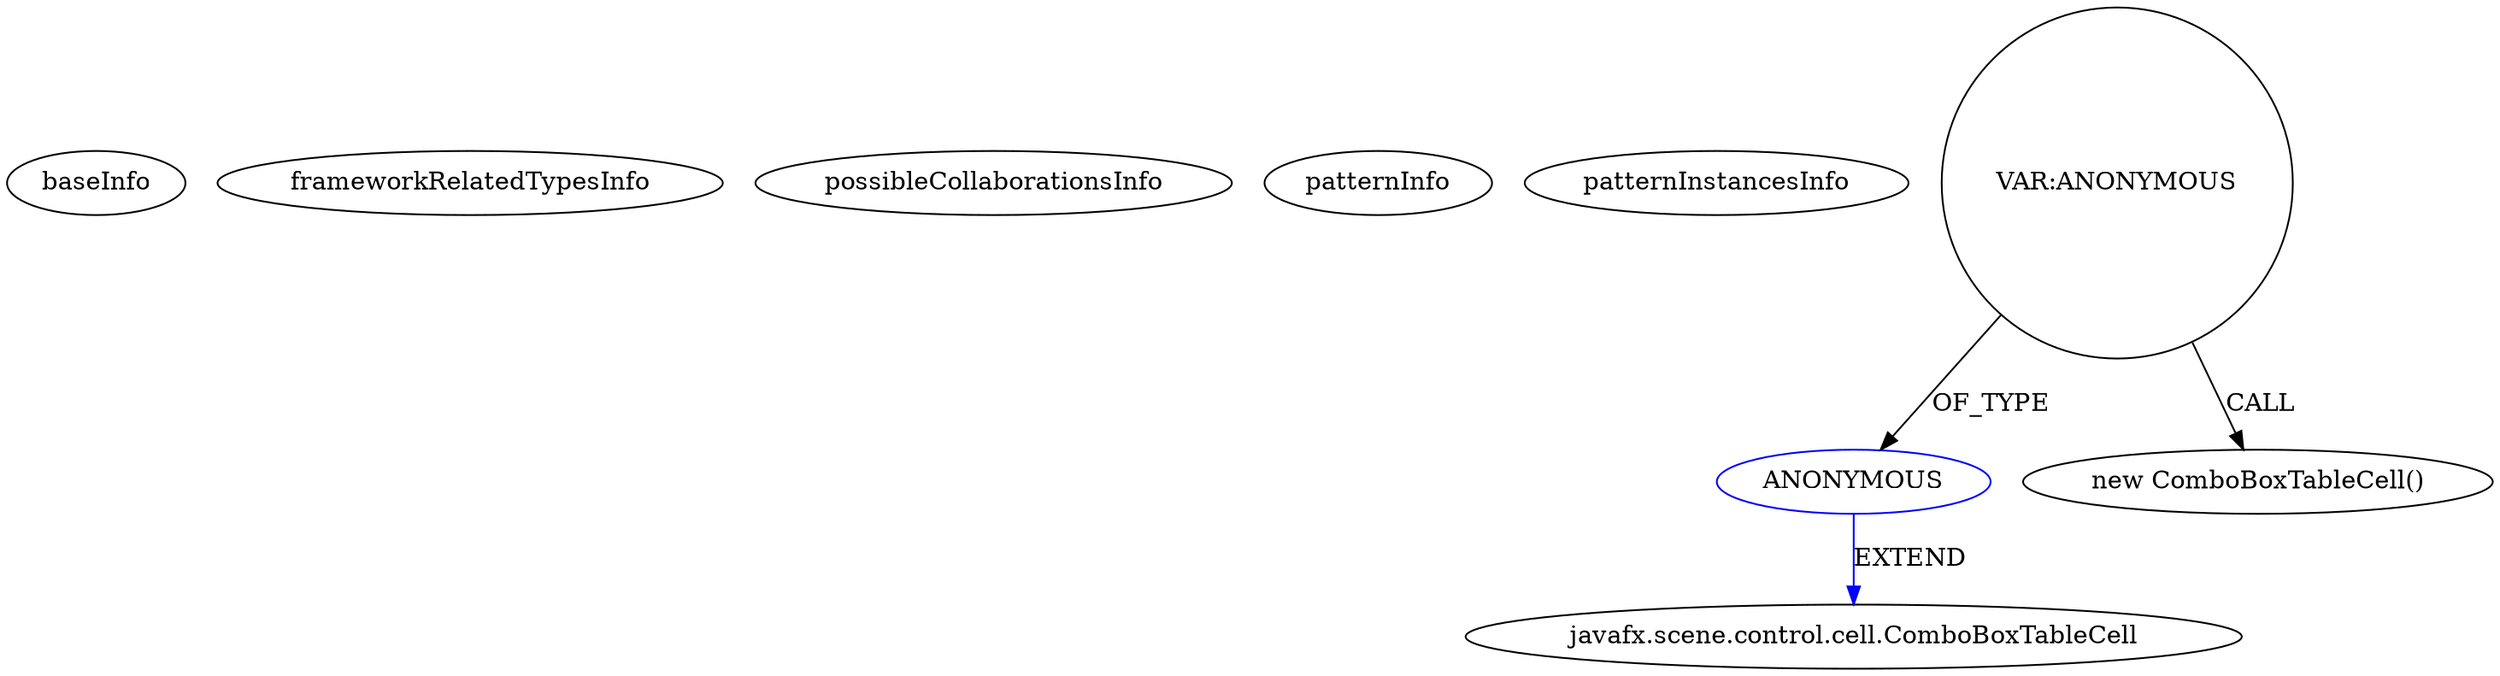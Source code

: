digraph {
baseInfo[graphId=4154,category="pattern",isAnonymous=false,possibleRelation=false]
frameworkRelatedTypesInfo[]
possibleCollaborationsInfo[]
patternInfo[frequency=2.0,patternRootClient=null]
patternInstancesInfo[0="amonker-Trans~/amonker-Trans/Trans-master/src/cn/jingyun/trans/Project.java~Project~1849",1="amonker-Trans~/amonker-Trans/Trans-master/src/cn/jingyun/trans/Project.java~void initialize()~1850"]
11[label="javafx.scene.control.cell.ComboBoxTableCell",vertexType="FRAMEWORK_CLASS_TYPE",isFrameworkType=false]
10[label="ANONYMOUS",vertexType="REFERENCE_ANONYMOUS_DECLARATION",isFrameworkType=false,color=blue]
9[label="VAR:ANONYMOUS",vertexType="VARIABLE_EXPRESION",isFrameworkType=false,shape=circle]
8[label="new ComboBoxTableCell()",vertexType="CONSTRUCTOR_CALL",isFrameworkType=false]
10->11[label="EXTEND",color=blue]
9->8[label="CALL"]
9->10[label="OF_TYPE"]
}
